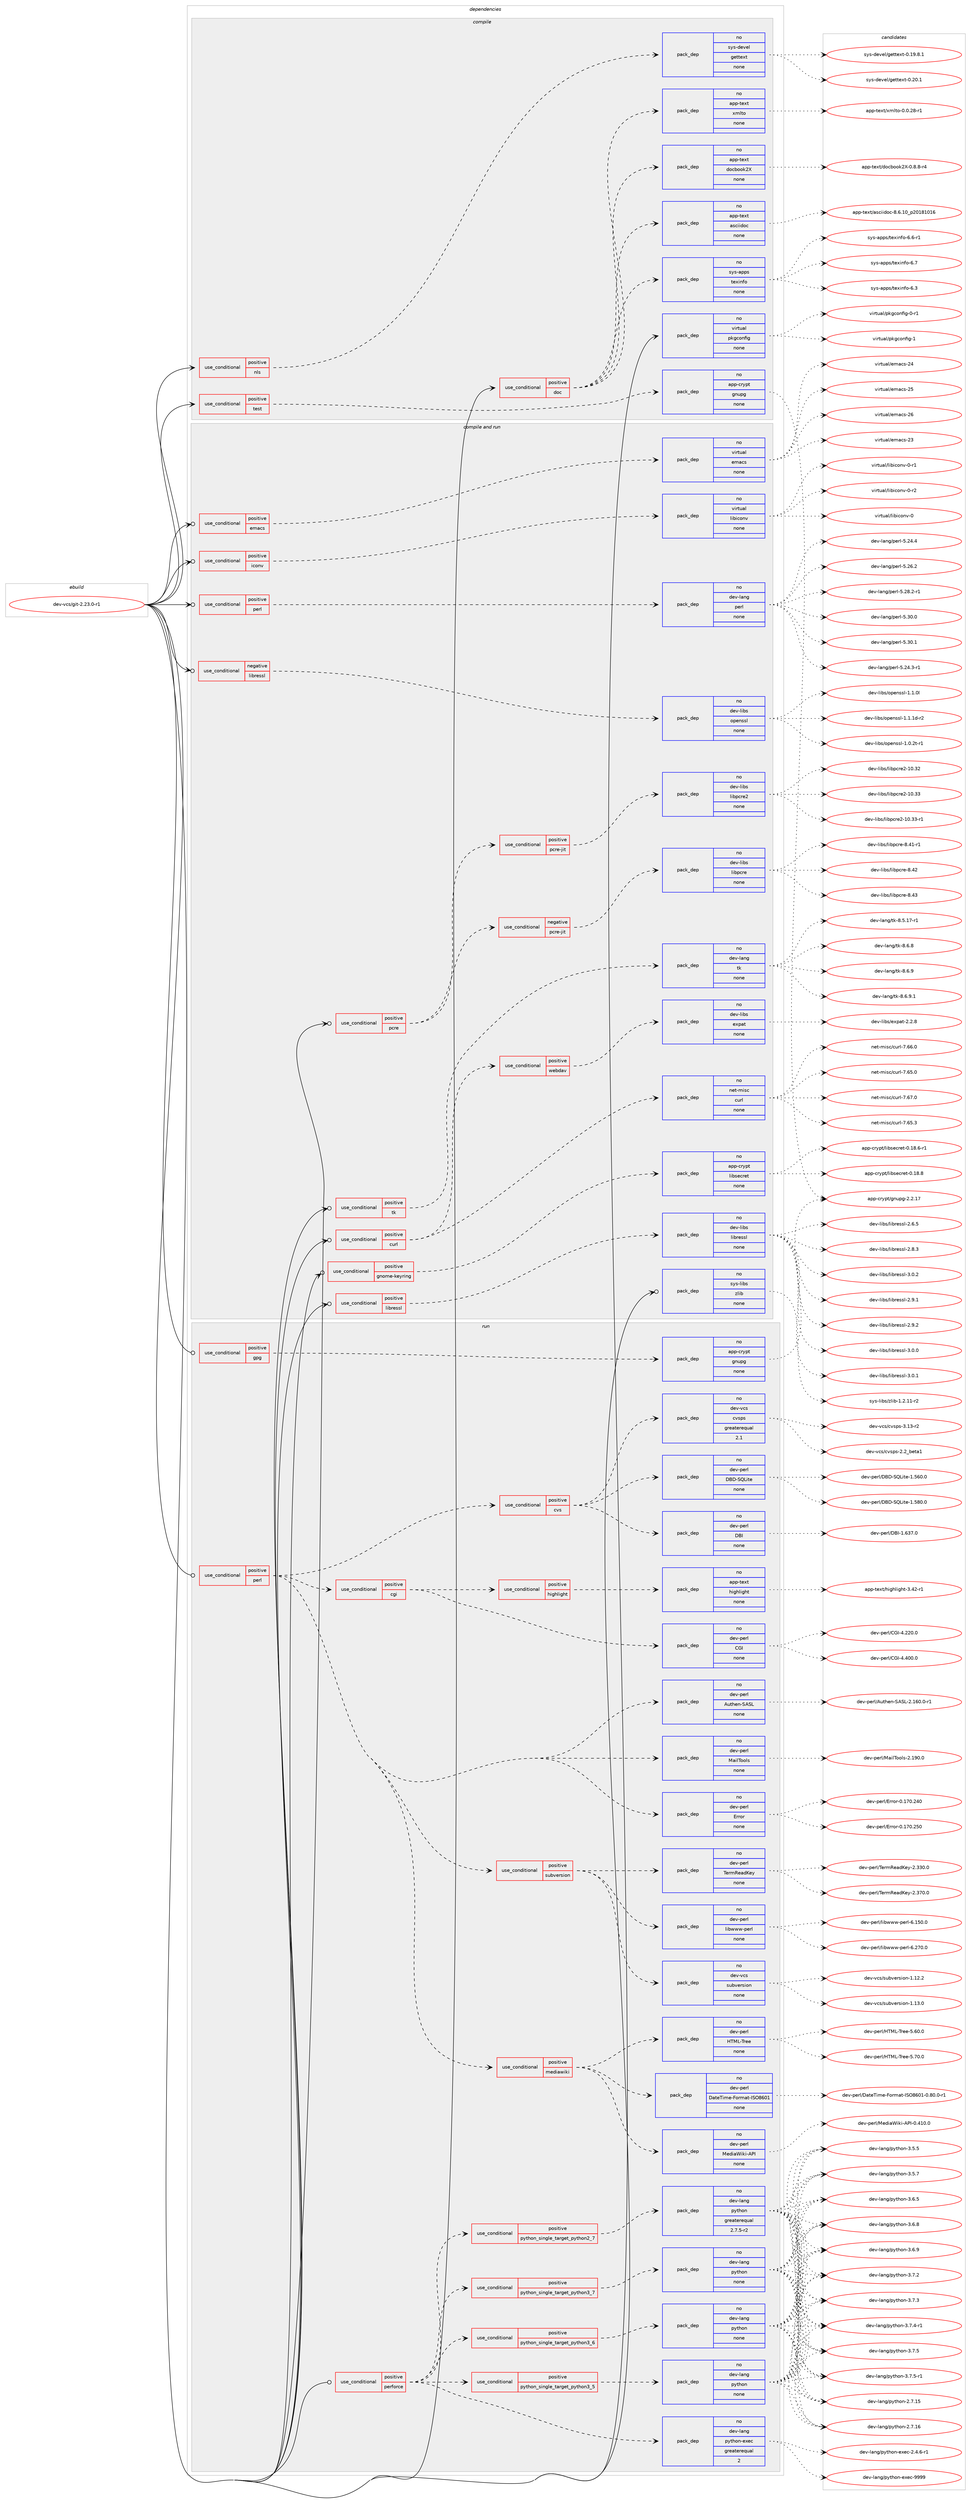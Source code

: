 digraph prolog {

# *************
# Graph options
# *************

newrank=true;
concentrate=true;
compound=true;
graph [rankdir=LR,fontname=Helvetica,fontsize=10,ranksep=1.5];#, ranksep=2.5, nodesep=0.2];
edge  [arrowhead=vee];
node  [fontname=Helvetica,fontsize=10];

# **********
# The ebuild
# **********

subgraph cluster_leftcol {
color=gray;
rank=same;
label=<<i>ebuild</i>>;
id [label="dev-vcs/git-2.23.0-r1", color=red, width=4, href="../dev-vcs/git-2.23.0-r1.svg"];
}

# ****************
# The dependencies
# ****************

subgraph cluster_midcol {
color=gray;
label=<<i>dependencies</i>>;
subgraph cluster_compile {
fillcolor="#eeeeee";
style=filled;
label=<<i>compile</i>>;
subgraph cond183601 {
dependency733706 [label=<<TABLE BORDER="0" CELLBORDER="1" CELLSPACING="0" CELLPADDING="4"><TR><TD ROWSPAN="3" CELLPADDING="10">use_conditional</TD></TR><TR><TD>positive</TD></TR><TR><TD>doc</TD></TR></TABLE>>, shape=none, color=red];
subgraph pack537877 {
dependency733707 [label=<<TABLE BORDER="0" CELLBORDER="1" CELLSPACING="0" CELLPADDING="4" WIDTH="220"><TR><TD ROWSPAN="6" CELLPADDING="30">pack_dep</TD></TR><TR><TD WIDTH="110">no</TD></TR><TR><TD>app-text</TD></TR><TR><TD>asciidoc</TD></TR><TR><TD>none</TD></TR><TR><TD></TD></TR></TABLE>>, shape=none, color=blue];
}
dependency733706:e -> dependency733707:w [weight=20,style="dashed",arrowhead="vee"];
subgraph pack537878 {
dependency733708 [label=<<TABLE BORDER="0" CELLBORDER="1" CELLSPACING="0" CELLPADDING="4" WIDTH="220"><TR><TD ROWSPAN="6" CELLPADDING="30">pack_dep</TD></TR><TR><TD WIDTH="110">no</TD></TR><TR><TD>app-text</TD></TR><TR><TD>docbook2X</TD></TR><TR><TD>none</TD></TR><TR><TD></TD></TR></TABLE>>, shape=none, color=blue];
}
dependency733706:e -> dependency733708:w [weight=20,style="dashed",arrowhead="vee"];
subgraph pack537879 {
dependency733709 [label=<<TABLE BORDER="0" CELLBORDER="1" CELLSPACING="0" CELLPADDING="4" WIDTH="220"><TR><TD ROWSPAN="6" CELLPADDING="30">pack_dep</TD></TR><TR><TD WIDTH="110">no</TD></TR><TR><TD>app-text</TD></TR><TR><TD>xmlto</TD></TR><TR><TD>none</TD></TR><TR><TD></TD></TR></TABLE>>, shape=none, color=blue];
}
dependency733706:e -> dependency733709:w [weight=20,style="dashed",arrowhead="vee"];
subgraph pack537880 {
dependency733710 [label=<<TABLE BORDER="0" CELLBORDER="1" CELLSPACING="0" CELLPADDING="4" WIDTH="220"><TR><TD ROWSPAN="6" CELLPADDING="30">pack_dep</TD></TR><TR><TD WIDTH="110">no</TD></TR><TR><TD>sys-apps</TD></TR><TR><TD>texinfo</TD></TR><TR><TD>none</TD></TR><TR><TD></TD></TR></TABLE>>, shape=none, color=blue];
}
dependency733706:e -> dependency733710:w [weight=20,style="dashed",arrowhead="vee"];
}
id:e -> dependency733706:w [weight=20,style="solid",arrowhead="vee"];
subgraph cond183602 {
dependency733711 [label=<<TABLE BORDER="0" CELLBORDER="1" CELLSPACING="0" CELLPADDING="4"><TR><TD ROWSPAN="3" CELLPADDING="10">use_conditional</TD></TR><TR><TD>positive</TD></TR><TR><TD>nls</TD></TR></TABLE>>, shape=none, color=red];
subgraph pack537881 {
dependency733712 [label=<<TABLE BORDER="0" CELLBORDER="1" CELLSPACING="0" CELLPADDING="4" WIDTH="220"><TR><TD ROWSPAN="6" CELLPADDING="30">pack_dep</TD></TR><TR><TD WIDTH="110">no</TD></TR><TR><TD>sys-devel</TD></TR><TR><TD>gettext</TD></TR><TR><TD>none</TD></TR><TR><TD></TD></TR></TABLE>>, shape=none, color=blue];
}
dependency733711:e -> dependency733712:w [weight=20,style="dashed",arrowhead="vee"];
}
id:e -> dependency733711:w [weight=20,style="solid",arrowhead="vee"];
subgraph cond183603 {
dependency733713 [label=<<TABLE BORDER="0" CELLBORDER="1" CELLSPACING="0" CELLPADDING="4"><TR><TD ROWSPAN="3" CELLPADDING="10">use_conditional</TD></TR><TR><TD>positive</TD></TR><TR><TD>test</TD></TR></TABLE>>, shape=none, color=red];
subgraph pack537882 {
dependency733714 [label=<<TABLE BORDER="0" CELLBORDER="1" CELLSPACING="0" CELLPADDING="4" WIDTH="220"><TR><TD ROWSPAN="6" CELLPADDING="30">pack_dep</TD></TR><TR><TD WIDTH="110">no</TD></TR><TR><TD>app-crypt</TD></TR><TR><TD>gnupg</TD></TR><TR><TD>none</TD></TR><TR><TD></TD></TR></TABLE>>, shape=none, color=blue];
}
dependency733713:e -> dependency733714:w [weight=20,style="dashed",arrowhead="vee"];
}
id:e -> dependency733713:w [weight=20,style="solid",arrowhead="vee"];
subgraph pack537883 {
dependency733715 [label=<<TABLE BORDER="0" CELLBORDER="1" CELLSPACING="0" CELLPADDING="4" WIDTH="220"><TR><TD ROWSPAN="6" CELLPADDING="30">pack_dep</TD></TR><TR><TD WIDTH="110">no</TD></TR><TR><TD>virtual</TD></TR><TR><TD>pkgconfig</TD></TR><TR><TD>none</TD></TR><TR><TD></TD></TR></TABLE>>, shape=none, color=blue];
}
id:e -> dependency733715:w [weight=20,style="solid",arrowhead="vee"];
}
subgraph cluster_compileandrun {
fillcolor="#eeeeee";
style=filled;
label=<<i>compile and run</i>>;
subgraph cond183604 {
dependency733716 [label=<<TABLE BORDER="0" CELLBORDER="1" CELLSPACING="0" CELLPADDING="4"><TR><TD ROWSPAN="3" CELLPADDING="10">use_conditional</TD></TR><TR><TD>negative</TD></TR><TR><TD>libressl</TD></TR></TABLE>>, shape=none, color=red];
subgraph pack537884 {
dependency733717 [label=<<TABLE BORDER="0" CELLBORDER="1" CELLSPACING="0" CELLPADDING="4" WIDTH="220"><TR><TD ROWSPAN="6" CELLPADDING="30">pack_dep</TD></TR><TR><TD WIDTH="110">no</TD></TR><TR><TD>dev-libs</TD></TR><TR><TD>openssl</TD></TR><TR><TD>none</TD></TR><TR><TD></TD></TR></TABLE>>, shape=none, color=blue];
}
dependency733716:e -> dependency733717:w [weight=20,style="dashed",arrowhead="vee"];
}
id:e -> dependency733716:w [weight=20,style="solid",arrowhead="odotvee"];
subgraph cond183605 {
dependency733718 [label=<<TABLE BORDER="0" CELLBORDER="1" CELLSPACING="0" CELLPADDING="4"><TR><TD ROWSPAN="3" CELLPADDING="10">use_conditional</TD></TR><TR><TD>positive</TD></TR><TR><TD>curl</TD></TR></TABLE>>, shape=none, color=red];
subgraph pack537885 {
dependency733719 [label=<<TABLE BORDER="0" CELLBORDER="1" CELLSPACING="0" CELLPADDING="4" WIDTH="220"><TR><TD ROWSPAN="6" CELLPADDING="30">pack_dep</TD></TR><TR><TD WIDTH="110">no</TD></TR><TR><TD>net-misc</TD></TR><TR><TD>curl</TD></TR><TR><TD>none</TD></TR><TR><TD></TD></TR></TABLE>>, shape=none, color=blue];
}
dependency733718:e -> dependency733719:w [weight=20,style="dashed",arrowhead="vee"];
subgraph cond183606 {
dependency733720 [label=<<TABLE BORDER="0" CELLBORDER="1" CELLSPACING="0" CELLPADDING="4"><TR><TD ROWSPAN="3" CELLPADDING="10">use_conditional</TD></TR><TR><TD>positive</TD></TR><TR><TD>webdav</TD></TR></TABLE>>, shape=none, color=red];
subgraph pack537886 {
dependency733721 [label=<<TABLE BORDER="0" CELLBORDER="1" CELLSPACING="0" CELLPADDING="4" WIDTH="220"><TR><TD ROWSPAN="6" CELLPADDING="30">pack_dep</TD></TR><TR><TD WIDTH="110">no</TD></TR><TR><TD>dev-libs</TD></TR><TR><TD>expat</TD></TR><TR><TD>none</TD></TR><TR><TD></TD></TR></TABLE>>, shape=none, color=blue];
}
dependency733720:e -> dependency733721:w [weight=20,style="dashed",arrowhead="vee"];
}
dependency733718:e -> dependency733720:w [weight=20,style="dashed",arrowhead="vee"];
}
id:e -> dependency733718:w [weight=20,style="solid",arrowhead="odotvee"];
subgraph cond183607 {
dependency733722 [label=<<TABLE BORDER="0" CELLBORDER="1" CELLSPACING="0" CELLPADDING="4"><TR><TD ROWSPAN="3" CELLPADDING="10">use_conditional</TD></TR><TR><TD>positive</TD></TR><TR><TD>emacs</TD></TR></TABLE>>, shape=none, color=red];
subgraph pack537887 {
dependency733723 [label=<<TABLE BORDER="0" CELLBORDER="1" CELLSPACING="0" CELLPADDING="4" WIDTH="220"><TR><TD ROWSPAN="6" CELLPADDING="30">pack_dep</TD></TR><TR><TD WIDTH="110">no</TD></TR><TR><TD>virtual</TD></TR><TR><TD>emacs</TD></TR><TR><TD>none</TD></TR><TR><TD></TD></TR></TABLE>>, shape=none, color=blue];
}
dependency733722:e -> dependency733723:w [weight=20,style="dashed",arrowhead="vee"];
}
id:e -> dependency733722:w [weight=20,style="solid",arrowhead="odotvee"];
subgraph cond183608 {
dependency733724 [label=<<TABLE BORDER="0" CELLBORDER="1" CELLSPACING="0" CELLPADDING="4"><TR><TD ROWSPAN="3" CELLPADDING="10">use_conditional</TD></TR><TR><TD>positive</TD></TR><TR><TD>gnome-keyring</TD></TR></TABLE>>, shape=none, color=red];
subgraph pack537888 {
dependency733725 [label=<<TABLE BORDER="0" CELLBORDER="1" CELLSPACING="0" CELLPADDING="4" WIDTH="220"><TR><TD ROWSPAN="6" CELLPADDING="30">pack_dep</TD></TR><TR><TD WIDTH="110">no</TD></TR><TR><TD>app-crypt</TD></TR><TR><TD>libsecret</TD></TR><TR><TD>none</TD></TR><TR><TD></TD></TR></TABLE>>, shape=none, color=blue];
}
dependency733724:e -> dependency733725:w [weight=20,style="dashed",arrowhead="vee"];
}
id:e -> dependency733724:w [weight=20,style="solid",arrowhead="odotvee"];
subgraph cond183609 {
dependency733726 [label=<<TABLE BORDER="0" CELLBORDER="1" CELLSPACING="0" CELLPADDING="4"><TR><TD ROWSPAN="3" CELLPADDING="10">use_conditional</TD></TR><TR><TD>positive</TD></TR><TR><TD>iconv</TD></TR></TABLE>>, shape=none, color=red];
subgraph pack537889 {
dependency733727 [label=<<TABLE BORDER="0" CELLBORDER="1" CELLSPACING="0" CELLPADDING="4" WIDTH="220"><TR><TD ROWSPAN="6" CELLPADDING="30">pack_dep</TD></TR><TR><TD WIDTH="110">no</TD></TR><TR><TD>virtual</TD></TR><TR><TD>libiconv</TD></TR><TR><TD>none</TD></TR><TR><TD></TD></TR></TABLE>>, shape=none, color=blue];
}
dependency733726:e -> dependency733727:w [weight=20,style="dashed",arrowhead="vee"];
}
id:e -> dependency733726:w [weight=20,style="solid",arrowhead="odotvee"];
subgraph cond183610 {
dependency733728 [label=<<TABLE BORDER="0" CELLBORDER="1" CELLSPACING="0" CELLPADDING="4"><TR><TD ROWSPAN="3" CELLPADDING="10">use_conditional</TD></TR><TR><TD>positive</TD></TR><TR><TD>libressl</TD></TR></TABLE>>, shape=none, color=red];
subgraph pack537890 {
dependency733729 [label=<<TABLE BORDER="0" CELLBORDER="1" CELLSPACING="0" CELLPADDING="4" WIDTH="220"><TR><TD ROWSPAN="6" CELLPADDING="30">pack_dep</TD></TR><TR><TD WIDTH="110">no</TD></TR><TR><TD>dev-libs</TD></TR><TR><TD>libressl</TD></TR><TR><TD>none</TD></TR><TR><TD></TD></TR></TABLE>>, shape=none, color=blue];
}
dependency733728:e -> dependency733729:w [weight=20,style="dashed",arrowhead="vee"];
}
id:e -> dependency733728:w [weight=20,style="solid",arrowhead="odotvee"];
subgraph cond183611 {
dependency733730 [label=<<TABLE BORDER="0" CELLBORDER="1" CELLSPACING="0" CELLPADDING="4"><TR><TD ROWSPAN="3" CELLPADDING="10">use_conditional</TD></TR><TR><TD>positive</TD></TR><TR><TD>pcre</TD></TR></TABLE>>, shape=none, color=red];
subgraph cond183612 {
dependency733731 [label=<<TABLE BORDER="0" CELLBORDER="1" CELLSPACING="0" CELLPADDING="4"><TR><TD ROWSPAN="3" CELLPADDING="10">use_conditional</TD></TR><TR><TD>positive</TD></TR><TR><TD>pcre-jit</TD></TR></TABLE>>, shape=none, color=red];
subgraph pack537891 {
dependency733732 [label=<<TABLE BORDER="0" CELLBORDER="1" CELLSPACING="0" CELLPADDING="4" WIDTH="220"><TR><TD ROWSPAN="6" CELLPADDING="30">pack_dep</TD></TR><TR><TD WIDTH="110">no</TD></TR><TR><TD>dev-libs</TD></TR><TR><TD>libpcre2</TD></TR><TR><TD>none</TD></TR><TR><TD></TD></TR></TABLE>>, shape=none, color=blue];
}
dependency733731:e -> dependency733732:w [weight=20,style="dashed",arrowhead="vee"];
}
dependency733730:e -> dependency733731:w [weight=20,style="dashed",arrowhead="vee"];
subgraph cond183613 {
dependency733733 [label=<<TABLE BORDER="0" CELLBORDER="1" CELLSPACING="0" CELLPADDING="4"><TR><TD ROWSPAN="3" CELLPADDING="10">use_conditional</TD></TR><TR><TD>negative</TD></TR><TR><TD>pcre-jit</TD></TR></TABLE>>, shape=none, color=red];
subgraph pack537892 {
dependency733734 [label=<<TABLE BORDER="0" CELLBORDER="1" CELLSPACING="0" CELLPADDING="4" WIDTH="220"><TR><TD ROWSPAN="6" CELLPADDING="30">pack_dep</TD></TR><TR><TD WIDTH="110">no</TD></TR><TR><TD>dev-libs</TD></TR><TR><TD>libpcre</TD></TR><TR><TD>none</TD></TR><TR><TD></TD></TR></TABLE>>, shape=none, color=blue];
}
dependency733733:e -> dependency733734:w [weight=20,style="dashed",arrowhead="vee"];
}
dependency733730:e -> dependency733733:w [weight=20,style="dashed",arrowhead="vee"];
}
id:e -> dependency733730:w [weight=20,style="solid",arrowhead="odotvee"];
subgraph cond183614 {
dependency733735 [label=<<TABLE BORDER="0" CELLBORDER="1" CELLSPACING="0" CELLPADDING="4"><TR><TD ROWSPAN="3" CELLPADDING="10">use_conditional</TD></TR><TR><TD>positive</TD></TR><TR><TD>perl</TD></TR></TABLE>>, shape=none, color=red];
subgraph pack537893 {
dependency733736 [label=<<TABLE BORDER="0" CELLBORDER="1" CELLSPACING="0" CELLPADDING="4" WIDTH="220"><TR><TD ROWSPAN="6" CELLPADDING="30">pack_dep</TD></TR><TR><TD WIDTH="110">no</TD></TR><TR><TD>dev-lang</TD></TR><TR><TD>perl</TD></TR><TR><TD>none</TD></TR><TR><TD></TD></TR></TABLE>>, shape=none, color=blue];
}
dependency733735:e -> dependency733736:w [weight=20,style="dashed",arrowhead="vee"];
}
id:e -> dependency733735:w [weight=20,style="solid",arrowhead="odotvee"];
subgraph cond183615 {
dependency733737 [label=<<TABLE BORDER="0" CELLBORDER="1" CELLSPACING="0" CELLPADDING="4"><TR><TD ROWSPAN="3" CELLPADDING="10">use_conditional</TD></TR><TR><TD>positive</TD></TR><TR><TD>tk</TD></TR></TABLE>>, shape=none, color=red];
subgraph pack537894 {
dependency733738 [label=<<TABLE BORDER="0" CELLBORDER="1" CELLSPACING="0" CELLPADDING="4" WIDTH="220"><TR><TD ROWSPAN="6" CELLPADDING="30">pack_dep</TD></TR><TR><TD WIDTH="110">no</TD></TR><TR><TD>dev-lang</TD></TR><TR><TD>tk</TD></TR><TR><TD>none</TD></TR><TR><TD></TD></TR></TABLE>>, shape=none, color=blue];
}
dependency733737:e -> dependency733738:w [weight=20,style="dashed",arrowhead="vee"];
}
id:e -> dependency733737:w [weight=20,style="solid",arrowhead="odotvee"];
subgraph pack537895 {
dependency733739 [label=<<TABLE BORDER="0" CELLBORDER="1" CELLSPACING="0" CELLPADDING="4" WIDTH="220"><TR><TD ROWSPAN="6" CELLPADDING="30">pack_dep</TD></TR><TR><TD WIDTH="110">no</TD></TR><TR><TD>sys-libs</TD></TR><TR><TD>zlib</TD></TR><TR><TD>none</TD></TR><TR><TD></TD></TR></TABLE>>, shape=none, color=blue];
}
id:e -> dependency733739:w [weight=20,style="solid",arrowhead="odotvee"];
}
subgraph cluster_run {
fillcolor="#eeeeee";
style=filled;
label=<<i>run</i>>;
subgraph cond183616 {
dependency733740 [label=<<TABLE BORDER="0" CELLBORDER="1" CELLSPACING="0" CELLPADDING="4"><TR><TD ROWSPAN="3" CELLPADDING="10">use_conditional</TD></TR><TR><TD>positive</TD></TR><TR><TD>gpg</TD></TR></TABLE>>, shape=none, color=red];
subgraph pack537896 {
dependency733741 [label=<<TABLE BORDER="0" CELLBORDER="1" CELLSPACING="0" CELLPADDING="4" WIDTH="220"><TR><TD ROWSPAN="6" CELLPADDING="30">pack_dep</TD></TR><TR><TD WIDTH="110">no</TD></TR><TR><TD>app-crypt</TD></TR><TR><TD>gnupg</TD></TR><TR><TD>none</TD></TR><TR><TD></TD></TR></TABLE>>, shape=none, color=blue];
}
dependency733740:e -> dependency733741:w [weight=20,style="dashed",arrowhead="vee"];
}
id:e -> dependency733740:w [weight=20,style="solid",arrowhead="odot"];
subgraph cond183617 {
dependency733742 [label=<<TABLE BORDER="0" CELLBORDER="1" CELLSPACING="0" CELLPADDING="4"><TR><TD ROWSPAN="3" CELLPADDING="10">use_conditional</TD></TR><TR><TD>positive</TD></TR><TR><TD>perforce</TD></TR></TABLE>>, shape=none, color=red];
subgraph cond183618 {
dependency733743 [label=<<TABLE BORDER="0" CELLBORDER="1" CELLSPACING="0" CELLPADDING="4"><TR><TD ROWSPAN="3" CELLPADDING="10">use_conditional</TD></TR><TR><TD>positive</TD></TR><TR><TD>python_single_target_python2_7</TD></TR></TABLE>>, shape=none, color=red];
subgraph pack537897 {
dependency733744 [label=<<TABLE BORDER="0" CELLBORDER="1" CELLSPACING="0" CELLPADDING="4" WIDTH="220"><TR><TD ROWSPAN="6" CELLPADDING="30">pack_dep</TD></TR><TR><TD WIDTH="110">no</TD></TR><TR><TD>dev-lang</TD></TR><TR><TD>python</TD></TR><TR><TD>greaterequal</TD></TR><TR><TD>2.7.5-r2</TD></TR></TABLE>>, shape=none, color=blue];
}
dependency733743:e -> dependency733744:w [weight=20,style="dashed",arrowhead="vee"];
}
dependency733742:e -> dependency733743:w [weight=20,style="dashed",arrowhead="vee"];
subgraph cond183619 {
dependency733745 [label=<<TABLE BORDER="0" CELLBORDER="1" CELLSPACING="0" CELLPADDING="4"><TR><TD ROWSPAN="3" CELLPADDING="10">use_conditional</TD></TR><TR><TD>positive</TD></TR><TR><TD>python_single_target_python3_5</TD></TR></TABLE>>, shape=none, color=red];
subgraph pack537898 {
dependency733746 [label=<<TABLE BORDER="0" CELLBORDER="1" CELLSPACING="0" CELLPADDING="4" WIDTH="220"><TR><TD ROWSPAN="6" CELLPADDING="30">pack_dep</TD></TR><TR><TD WIDTH="110">no</TD></TR><TR><TD>dev-lang</TD></TR><TR><TD>python</TD></TR><TR><TD>none</TD></TR><TR><TD></TD></TR></TABLE>>, shape=none, color=blue];
}
dependency733745:e -> dependency733746:w [weight=20,style="dashed",arrowhead="vee"];
}
dependency733742:e -> dependency733745:w [weight=20,style="dashed",arrowhead="vee"];
subgraph cond183620 {
dependency733747 [label=<<TABLE BORDER="0" CELLBORDER="1" CELLSPACING="0" CELLPADDING="4"><TR><TD ROWSPAN="3" CELLPADDING="10">use_conditional</TD></TR><TR><TD>positive</TD></TR><TR><TD>python_single_target_python3_6</TD></TR></TABLE>>, shape=none, color=red];
subgraph pack537899 {
dependency733748 [label=<<TABLE BORDER="0" CELLBORDER="1" CELLSPACING="0" CELLPADDING="4" WIDTH="220"><TR><TD ROWSPAN="6" CELLPADDING="30">pack_dep</TD></TR><TR><TD WIDTH="110">no</TD></TR><TR><TD>dev-lang</TD></TR><TR><TD>python</TD></TR><TR><TD>none</TD></TR><TR><TD></TD></TR></TABLE>>, shape=none, color=blue];
}
dependency733747:e -> dependency733748:w [weight=20,style="dashed",arrowhead="vee"];
}
dependency733742:e -> dependency733747:w [weight=20,style="dashed",arrowhead="vee"];
subgraph cond183621 {
dependency733749 [label=<<TABLE BORDER="0" CELLBORDER="1" CELLSPACING="0" CELLPADDING="4"><TR><TD ROWSPAN="3" CELLPADDING="10">use_conditional</TD></TR><TR><TD>positive</TD></TR><TR><TD>python_single_target_python3_7</TD></TR></TABLE>>, shape=none, color=red];
subgraph pack537900 {
dependency733750 [label=<<TABLE BORDER="0" CELLBORDER="1" CELLSPACING="0" CELLPADDING="4" WIDTH="220"><TR><TD ROWSPAN="6" CELLPADDING="30">pack_dep</TD></TR><TR><TD WIDTH="110">no</TD></TR><TR><TD>dev-lang</TD></TR><TR><TD>python</TD></TR><TR><TD>none</TD></TR><TR><TD></TD></TR></TABLE>>, shape=none, color=blue];
}
dependency733749:e -> dependency733750:w [weight=20,style="dashed",arrowhead="vee"];
}
dependency733742:e -> dependency733749:w [weight=20,style="dashed",arrowhead="vee"];
subgraph pack537901 {
dependency733751 [label=<<TABLE BORDER="0" CELLBORDER="1" CELLSPACING="0" CELLPADDING="4" WIDTH="220"><TR><TD ROWSPAN="6" CELLPADDING="30">pack_dep</TD></TR><TR><TD WIDTH="110">no</TD></TR><TR><TD>dev-lang</TD></TR><TR><TD>python-exec</TD></TR><TR><TD>greaterequal</TD></TR><TR><TD>2</TD></TR></TABLE>>, shape=none, color=blue];
}
dependency733742:e -> dependency733751:w [weight=20,style="dashed",arrowhead="vee"];
}
id:e -> dependency733742:w [weight=20,style="solid",arrowhead="odot"];
subgraph cond183622 {
dependency733752 [label=<<TABLE BORDER="0" CELLBORDER="1" CELLSPACING="0" CELLPADDING="4"><TR><TD ROWSPAN="3" CELLPADDING="10">use_conditional</TD></TR><TR><TD>positive</TD></TR><TR><TD>perl</TD></TR></TABLE>>, shape=none, color=red];
subgraph pack537902 {
dependency733753 [label=<<TABLE BORDER="0" CELLBORDER="1" CELLSPACING="0" CELLPADDING="4" WIDTH="220"><TR><TD ROWSPAN="6" CELLPADDING="30">pack_dep</TD></TR><TR><TD WIDTH="110">no</TD></TR><TR><TD>dev-perl</TD></TR><TR><TD>Error</TD></TR><TR><TD>none</TD></TR><TR><TD></TD></TR></TABLE>>, shape=none, color=blue];
}
dependency733752:e -> dependency733753:w [weight=20,style="dashed",arrowhead="vee"];
subgraph pack537903 {
dependency733754 [label=<<TABLE BORDER="0" CELLBORDER="1" CELLSPACING="0" CELLPADDING="4" WIDTH="220"><TR><TD ROWSPAN="6" CELLPADDING="30">pack_dep</TD></TR><TR><TD WIDTH="110">no</TD></TR><TR><TD>dev-perl</TD></TR><TR><TD>MailTools</TD></TR><TR><TD>none</TD></TR><TR><TD></TD></TR></TABLE>>, shape=none, color=blue];
}
dependency733752:e -> dependency733754:w [weight=20,style="dashed",arrowhead="vee"];
subgraph pack537904 {
dependency733755 [label=<<TABLE BORDER="0" CELLBORDER="1" CELLSPACING="0" CELLPADDING="4" WIDTH="220"><TR><TD ROWSPAN="6" CELLPADDING="30">pack_dep</TD></TR><TR><TD WIDTH="110">no</TD></TR><TR><TD>dev-perl</TD></TR><TR><TD>Authen-SASL</TD></TR><TR><TD>none</TD></TR><TR><TD></TD></TR></TABLE>>, shape=none, color=blue];
}
dependency733752:e -> dependency733755:w [weight=20,style="dashed",arrowhead="vee"];
subgraph cond183623 {
dependency733756 [label=<<TABLE BORDER="0" CELLBORDER="1" CELLSPACING="0" CELLPADDING="4"><TR><TD ROWSPAN="3" CELLPADDING="10">use_conditional</TD></TR><TR><TD>positive</TD></TR><TR><TD>cgi</TD></TR></TABLE>>, shape=none, color=red];
subgraph pack537905 {
dependency733757 [label=<<TABLE BORDER="0" CELLBORDER="1" CELLSPACING="0" CELLPADDING="4" WIDTH="220"><TR><TD ROWSPAN="6" CELLPADDING="30">pack_dep</TD></TR><TR><TD WIDTH="110">no</TD></TR><TR><TD>dev-perl</TD></TR><TR><TD>CGI</TD></TR><TR><TD>none</TD></TR><TR><TD></TD></TR></TABLE>>, shape=none, color=blue];
}
dependency733756:e -> dependency733757:w [weight=20,style="dashed",arrowhead="vee"];
subgraph cond183624 {
dependency733758 [label=<<TABLE BORDER="0" CELLBORDER="1" CELLSPACING="0" CELLPADDING="4"><TR><TD ROWSPAN="3" CELLPADDING="10">use_conditional</TD></TR><TR><TD>positive</TD></TR><TR><TD>highlight</TD></TR></TABLE>>, shape=none, color=red];
subgraph pack537906 {
dependency733759 [label=<<TABLE BORDER="0" CELLBORDER="1" CELLSPACING="0" CELLPADDING="4" WIDTH="220"><TR><TD ROWSPAN="6" CELLPADDING="30">pack_dep</TD></TR><TR><TD WIDTH="110">no</TD></TR><TR><TD>app-text</TD></TR><TR><TD>highlight</TD></TR><TR><TD>none</TD></TR><TR><TD></TD></TR></TABLE>>, shape=none, color=blue];
}
dependency733758:e -> dependency733759:w [weight=20,style="dashed",arrowhead="vee"];
}
dependency733756:e -> dependency733758:w [weight=20,style="dashed",arrowhead="vee"];
}
dependency733752:e -> dependency733756:w [weight=20,style="dashed",arrowhead="vee"];
subgraph cond183625 {
dependency733760 [label=<<TABLE BORDER="0" CELLBORDER="1" CELLSPACING="0" CELLPADDING="4"><TR><TD ROWSPAN="3" CELLPADDING="10">use_conditional</TD></TR><TR><TD>positive</TD></TR><TR><TD>cvs</TD></TR></TABLE>>, shape=none, color=red];
subgraph pack537907 {
dependency733761 [label=<<TABLE BORDER="0" CELLBORDER="1" CELLSPACING="0" CELLPADDING="4" WIDTH="220"><TR><TD ROWSPAN="6" CELLPADDING="30">pack_dep</TD></TR><TR><TD WIDTH="110">no</TD></TR><TR><TD>dev-vcs</TD></TR><TR><TD>cvsps</TD></TR><TR><TD>greaterequal</TD></TR><TR><TD>2.1</TD></TR></TABLE>>, shape=none, color=blue];
}
dependency733760:e -> dependency733761:w [weight=20,style="dashed",arrowhead="vee"];
subgraph pack537908 {
dependency733762 [label=<<TABLE BORDER="0" CELLBORDER="1" CELLSPACING="0" CELLPADDING="4" WIDTH="220"><TR><TD ROWSPAN="6" CELLPADDING="30">pack_dep</TD></TR><TR><TD WIDTH="110">no</TD></TR><TR><TD>dev-perl</TD></TR><TR><TD>DBI</TD></TR><TR><TD>none</TD></TR><TR><TD></TD></TR></TABLE>>, shape=none, color=blue];
}
dependency733760:e -> dependency733762:w [weight=20,style="dashed",arrowhead="vee"];
subgraph pack537909 {
dependency733763 [label=<<TABLE BORDER="0" CELLBORDER="1" CELLSPACING="0" CELLPADDING="4" WIDTH="220"><TR><TD ROWSPAN="6" CELLPADDING="30">pack_dep</TD></TR><TR><TD WIDTH="110">no</TD></TR><TR><TD>dev-perl</TD></TR><TR><TD>DBD-SQLite</TD></TR><TR><TD>none</TD></TR><TR><TD></TD></TR></TABLE>>, shape=none, color=blue];
}
dependency733760:e -> dependency733763:w [weight=20,style="dashed",arrowhead="vee"];
}
dependency733752:e -> dependency733760:w [weight=20,style="dashed",arrowhead="vee"];
subgraph cond183626 {
dependency733764 [label=<<TABLE BORDER="0" CELLBORDER="1" CELLSPACING="0" CELLPADDING="4"><TR><TD ROWSPAN="3" CELLPADDING="10">use_conditional</TD></TR><TR><TD>positive</TD></TR><TR><TD>mediawiki</TD></TR></TABLE>>, shape=none, color=red];
subgraph pack537910 {
dependency733765 [label=<<TABLE BORDER="0" CELLBORDER="1" CELLSPACING="0" CELLPADDING="4" WIDTH="220"><TR><TD ROWSPAN="6" CELLPADDING="30">pack_dep</TD></TR><TR><TD WIDTH="110">no</TD></TR><TR><TD>dev-perl</TD></TR><TR><TD>DateTime-Format-ISO8601</TD></TR><TR><TD>none</TD></TR><TR><TD></TD></TR></TABLE>>, shape=none, color=blue];
}
dependency733764:e -> dependency733765:w [weight=20,style="dashed",arrowhead="vee"];
subgraph pack537911 {
dependency733766 [label=<<TABLE BORDER="0" CELLBORDER="1" CELLSPACING="0" CELLPADDING="4" WIDTH="220"><TR><TD ROWSPAN="6" CELLPADDING="30">pack_dep</TD></TR><TR><TD WIDTH="110">no</TD></TR><TR><TD>dev-perl</TD></TR><TR><TD>HTML-Tree</TD></TR><TR><TD>none</TD></TR><TR><TD></TD></TR></TABLE>>, shape=none, color=blue];
}
dependency733764:e -> dependency733766:w [weight=20,style="dashed",arrowhead="vee"];
subgraph pack537912 {
dependency733767 [label=<<TABLE BORDER="0" CELLBORDER="1" CELLSPACING="0" CELLPADDING="4" WIDTH="220"><TR><TD ROWSPAN="6" CELLPADDING="30">pack_dep</TD></TR><TR><TD WIDTH="110">no</TD></TR><TR><TD>dev-perl</TD></TR><TR><TD>MediaWiki-API</TD></TR><TR><TD>none</TD></TR><TR><TD></TD></TR></TABLE>>, shape=none, color=blue];
}
dependency733764:e -> dependency733767:w [weight=20,style="dashed",arrowhead="vee"];
}
dependency733752:e -> dependency733764:w [weight=20,style="dashed",arrowhead="vee"];
subgraph cond183627 {
dependency733768 [label=<<TABLE BORDER="0" CELLBORDER="1" CELLSPACING="0" CELLPADDING="4"><TR><TD ROWSPAN="3" CELLPADDING="10">use_conditional</TD></TR><TR><TD>positive</TD></TR><TR><TD>subversion</TD></TR></TABLE>>, shape=none, color=red];
subgraph pack537913 {
dependency733769 [label=<<TABLE BORDER="0" CELLBORDER="1" CELLSPACING="0" CELLPADDING="4" WIDTH="220"><TR><TD ROWSPAN="6" CELLPADDING="30">pack_dep</TD></TR><TR><TD WIDTH="110">no</TD></TR><TR><TD>dev-vcs</TD></TR><TR><TD>subversion</TD></TR><TR><TD>none</TD></TR><TR><TD></TD></TR></TABLE>>, shape=none, color=blue];
}
dependency733768:e -> dependency733769:w [weight=20,style="dashed",arrowhead="vee"];
subgraph pack537914 {
dependency733770 [label=<<TABLE BORDER="0" CELLBORDER="1" CELLSPACING="0" CELLPADDING="4" WIDTH="220"><TR><TD ROWSPAN="6" CELLPADDING="30">pack_dep</TD></TR><TR><TD WIDTH="110">no</TD></TR><TR><TD>dev-perl</TD></TR><TR><TD>libwww-perl</TD></TR><TR><TD>none</TD></TR><TR><TD></TD></TR></TABLE>>, shape=none, color=blue];
}
dependency733768:e -> dependency733770:w [weight=20,style="dashed",arrowhead="vee"];
subgraph pack537915 {
dependency733771 [label=<<TABLE BORDER="0" CELLBORDER="1" CELLSPACING="0" CELLPADDING="4" WIDTH="220"><TR><TD ROWSPAN="6" CELLPADDING="30">pack_dep</TD></TR><TR><TD WIDTH="110">no</TD></TR><TR><TD>dev-perl</TD></TR><TR><TD>TermReadKey</TD></TR><TR><TD>none</TD></TR><TR><TD></TD></TR></TABLE>>, shape=none, color=blue];
}
dependency733768:e -> dependency733771:w [weight=20,style="dashed",arrowhead="vee"];
}
dependency733752:e -> dependency733768:w [weight=20,style="dashed",arrowhead="vee"];
}
id:e -> dependency733752:w [weight=20,style="solid",arrowhead="odot"];
}
}

# **************
# The candidates
# **************

subgraph cluster_choices {
rank=same;
color=gray;
label=<<i>candidates</i>>;

subgraph choice537877 {
color=black;
nodesep=1;
choice97112112451161011201164797115991051051001119945564654464948951125048495649484954 [label="app-text/asciidoc-8.6.10_p20181016", color=red, width=4,href="../app-text/asciidoc-8.6.10_p20181016.svg"];
dependency733707:e -> choice97112112451161011201164797115991051051001119945564654464948951125048495649484954:w [style=dotted,weight="100"];
}
subgraph choice537878 {
color=black;
nodesep=1;
choice971121124511610112011647100111999811111110750884548465646564511452 [label="app-text/docbook2X-0.8.8-r4", color=red, width=4,href="../app-text/docbook2X-0.8.8-r4.svg"];
dependency733708:e -> choice971121124511610112011647100111999811111110750884548465646564511452:w [style=dotted,weight="100"];
}
subgraph choice537879 {
color=black;
nodesep=1;
choice971121124511610112011647120109108116111454846484650564511449 [label="app-text/xmlto-0.0.28-r1", color=red, width=4,href="../app-text/xmlto-0.0.28-r1.svg"];
dependency733709:e -> choice971121124511610112011647120109108116111454846484650564511449:w [style=dotted,weight="100"];
}
subgraph choice537880 {
color=black;
nodesep=1;
choice11512111545971121121154711610112010511010211145544651 [label="sys-apps/texinfo-6.3", color=red, width=4,href="../sys-apps/texinfo-6.3.svg"];
choice115121115459711211211547116101120105110102111455446544511449 [label="sys-apps/texinfo-6.6-r1", color=red, width=4,href="../sys-apps/texinfo-6.6-r1.svg"];
choice11512111545971121121154711610112010511010211145544655 [label="sys-apps/texinfo-6.7", color=red, width=4,href="../sys-apps/texinfo-6.7.svg"];
dependency733710:e -> choice11512111545971121121154711610112010511010211145544651:w [style=dotted,weight="100"];
dependency733710:e -> choice115121115459711211211547116101120105110102111455446544511449:w [style=dotted,weight="100"];
dependency733710:e -> choice11512111545971121121154711610112010511010211145544655:w [style=dotted,weight="100"];
}
subgraph choice537881 {
color=black;
nodesep=1;
choice1151211154510010111810110847103101116116101120116454846495746564649 [label="sys-devel/gettext-0.19.8.1", color=red, width=4,href="../sys-devel/gettext-0.19.8.1.svg"];
choice115121115451001011181011084710310111611610112011645484650484649 [label="sys-devel/gettext-0.20.1", color=red, width=4,href="../sys-devel/gettext-0.20.1.svg"];
dependency733712:e -> choice1151211154510010111810110847103101116116101120116454846495746564649:w [style=dotted,weight="100"];
dependency733712:e -> choice115121115451001011181011084710310111611610112011645484650484649:w [style=dotted,weight="100"];
}
subgraph choice537882 {
color=black;
nodesep=1;
choice9711211245991141211121164710311011711210345504650464955 [label="app-crypt/gnupg-2.2.17", color=red, width=4,href="../app-crypt/gnupg-2.2.17.svg"];
dependency733714:e -> choice9711211245991141211121164710311011711210345504650464955:w [style=dotted,weight="100"];
}
subgraph choice537883 {
color=black;
nodesep=1;
choice11810511411611797108471121071039911111010210510345484511449 [label="virtual/pkgconfig-0-r1", color=red, width=4,href="../virtual/pkgconfig-0-r1.svg"];
choice1181051141161179710847112107103991111101021051034549 [label="virtual/pkgconfig-1", color=red, width=4,href="../virtual/pkgconfig-1.svg"];
dependency733715:e -> choice11810511411611797108471121071039911111010210510345484511449:w [style=dotted,weight="100"];
dependency733715:e -> choice1181051141161179710847112107103991111101021051034549:w [style=dotted,weight="100"];
}
subgraph choice537884 {
color=black;
nodesep=1;
choice1001011184510810598115471111121011101151151084549464846501164511449 [label="dev-libs/openssl-1.0.2t-r1", color=red, width=4,href="../dev-libs/openssl-1.0.2t-r1.svg"];
choice100101118451081059811547111112101110115115108454946494648108 [label="dev-libs/openssl-1.1.0l", color=red, width=4,href="../dev-libs/openssl-1.1.0l.svg"];
choice1001011184510810598115471111121011101151151084549464946491004511450 [label="dev-libs/openssl-1.1.1d-r2", color=red, width=4,href="../dev-libs/openssl-1.1.1d-r2.svg"];
dependency733717:e -> choice1001011184510810598115471111121011101151151084549464846501164511449:w [style=dotted,weight="100"];
dependency733717:e -> choice100101118451081059811547111112101110115115108454946494648108:w [style=dotted,weight="100"];
dependency733717:e -> choice1001011184510810598115471111121011101151151084549464946491004511450:w [style=dotted,weight="100"];
}
subgraph choice537885 {
color=black;
nodesep=1;
choice1101011164510910511599479911711410845554654534648 [label="net-misc/curl-7.65.0", color=red, width=4,href="../net-misc/curl-7.65.0.svg"];
choice1101011164510910511599479911711410845554654534651 [label="net-misc/curl-7.65.3", color=red, width=4,href="../net-misc/curl-7.65.3.svg"];
choice1101011164510910511599479911711410845554654544648 [label="net-misc/curl-7.66.0", color=red, width=4,href="../net-misc/curl-7.66.0.svg"];
choice1101011164510910511599479911711410845554654554648 [label="net-misc/curl-7.67.0", color=red, width=4,href="../net-misc/curl-7.67.0.svg"];
dependency733719:e -> choice1101011164510910511599479911711410845554654534648:w [style=dotted,weight="100"];
dependency733719:e -> choice1101011164510910511599479911711410845554654534651:w [style=dotted,weight="100"];
dependency733719:e -> choice1101011164510910511599479911711410845554654544648:w [style=dotted,weight="100"];
dependency733719:e -> choice1101011164510910511599479911711410845554654554648:w [style=dotted,weight="100"];
}
subgraph choice537886 {
color=black;
nodesep=1;
choice10010111845108105981154710112011297116455046504656 [label="dev-libs/expat-2.2.8", color=red, width=4,href="../dev-libs/expat-2.2.8.svg"];
dependency733721:e -> choice10010111845108105981154710112011297116455046504656:w [style=dotted,weight="100"];
}
subgraph choice537887 {
color=black;
nodesep=1;
choice11810511411611797108471011099799115455051 [label="virtual/emacs-23", color=red, width=4,href="../virtual/emacs-23.svg"];
choice11810511411611797108471011099799115455052 [label="virtual/emacs-24", color=red, width=4,href="../virtual/emacs-24.svg"];
choice11810511411611797108471011099799115455053 [label="virtual/emacs-25", color=red, width=4,href="../virtual/emacs-25.svg"];
choice11810511411611797108471011099799115455054 [label="virtual/emacs-26", color=red, width=4,href="../virtual/emacs-26.svg"];
dependency733723:e -> choice11810511411611797108471011099799115455051:w [style=dotted,weight="100"];
dependency733723:e -> choice11810511411611797108471011099799115455052:w [style=dotted,weight="100"];
dependency733723:e -> choice11810511411611797108471011099799115455053:w [style=dotted,weight="100"];
dependency733723:e -> choice11810511411611797108471011099799115455054:w [style=dotted,weight="100"];
}
subgraph choice537888 {
color=black;
nodesep=1;
choice971121124599114121112116471081059811510199114101116454846495646544511449 [label="app-crypt/libsecret-0.18.6-r1", color=red, width=4,href="../app-crypt/libsecret-0.18.6-r1.svg"];
choice97112112459911412111211647108105981151019911410111645484649564656 [label="app-crypt/libsecret-0.18.8", color=red, width=4,href="../app-crypt/libsecret-0.18.8.svg"];
dependency733725:e -> choice971121124599114121112116471081059811510199114101116454846495646544511449:w [style=dotted,weight="100"];
dependency733725:e -> choice97112112459911412111211647108105981151019911410111645484649564656:w [style=dotted,weight="100"];
}
subgraph choice537889 {
color=black;
nodesep=1;
choice118105114116117971084710810598105991111101184548 [label="virtual/libiconv-0", color=red, width=4,href="../virtual/libiconv-0.svg"];
choice1181051141161179710847108105981059911111011845484511449 [label="virtual/libiconv-0-r1", color=red, width=4,href="../virtual/libiconv-0-r1.svg"];
choice1181051141161179710847108105981059911111011845484511450 [label="virtual/libiconv-0-r2", color=red, width=4,href="../virtual/libiconv-0-r2.svg"];
dependency733727:e -> choice118105114116117971084710810598105991111101184548:w [style=dotted,weight="100"];
dependency733727:e -> choice1181051141161179710847108105981059911111011845484511449:w [style=dotted,weight="100"];
dependency733727:e -> choice1181051141161179710847108105981059911111011845484511450:w [style=dotted,weight="100"];
}
subgraph choice537890 {
color=black;
nodesep=1;
choice10010111845108105981154710810598114101115115108455046544653 [label="dev-libs/libressl-2.6.5", color=red, width=4,href="../dev-libs/libressl-2.6.5.svg"];
choice10010111845108105981154710810598114101115115108455046564651 [label="dev-libs/libressl-2.8.3", color=red, width=4,href="../dev-libs/libressl-2.8.3.svg"];
choice10010111845108105981154710810598114101115115108455046574649 [label="dev-libs/libressl-2.9.1", color=red, width=4,href="../dev-libs/libressl-2.9.1.svg"];
choice10010111845108105981154710810598114101115115108455046574650 [label="dev-libs/libressl-2.9.2", color=red, width=4,href="../dev-libs/libressl-2.9.2.svg"];
choice10010111845108105981154710810598114101115115108455146484648 [label="dev-libs/libressl-3.0.0", color=red, width=4,href="../dev-libs/libressl-3.0.0.svg"];
choice10010111845108105981154710810598114101115115108455146484649 [label="dev-libs/libressl-3.0.1", color=red, width=4,href="../dev-libs/libressl-3.0.1.svg"];
choice10010111845108105981154710810598114101115115108455146484650 [label="dev-libs/libressl-3.0.2", color=red, width=4,href="../dev-libs/libressl-3.0.2.svg"];
dependency733729:e -> choice10010111845108105981154710810598114101115115108455046544653:w [style=dotted,weight="100"];
dependency733729:e -> choice10010111845108105981154710810598114101115115108455046564651:w [style=dotted,weight="100"];
dependency733729:e -> choice10010111845108105981154710810598114101115115108455046574649:w [style=dotted,weight="100"];
dependency733729:e -> choice10010111845108105981154710810598114101115115108455046574650:w [style=dotted,weight="100"];
dependency733729:e -> choice10010111845108105981154710810598114101115115108455146484648:w [style=dotted,weight="100"];
dependency733729:e -> choice10010111845108105981154710810598114101115115108455146484649:w [style=dotted,weight="100"];
dependency733729:e -> choice10010111845108105981154710810598114101115115108455146484650:w [style=dotted,weight="100"];
}
subgraph choice537891 {
color=black;
nodesep=1;
choice100101118451081059811547108105981129911410150454948465150 [label="dev-libs/libpcre2-10.32", color=red, width=4,href="../dev-libs/libpcre2-10.32.svg"];
choice100101118451081059811547108105981129911410150454948465151 [label="dev-libs/libpcre2-10.33", color=red, width=4,href="../dev-libs/libpcre2-10.33.svg"];
choice1001011184510810598115471081059811299114101504549484651514511449 [label="dev-libs/libpcre2-10.33-r1", color=red, width=4,href="../dev-libs/libpcre2-10.33-r1.svg"];
dependency733732:e -> choice100101118451081059811547108105981129911410150454948465150:w [style=dotted,weight="100"];
dependency733732:e -> choice100101118451081059811547108105981129911410150454948465151:w [style=dotted,weight="100"];
dependency733732:e -> choice1001011184510810598115471081059811299114101504549484651514511449:w [style=dotted,weight="100"];
}
subgraph choice537892 {
color=black;
nodesep=1;
choice100101118451081059811547108105981129911410145564652494511449 [label="dev-libs/libpcre-8.41-r1", color=red, width=4,href="../dev-libs/libpcre-8.41-r1.svg"];
choice10010111845108105981154710810598112991141014556465250 [label="dev-libs/libpcre-8.42", color=red, width=4,href="../dev-libs/libpcre-8.42.svg"];
choice10010111845108105981154710810598112991141014556465251 [label="dev-libs/libpcre-8.43", color=red, width=4,href="../dev-libs/libpcre-8.43.svg"];
dependency733734:e -> choice100101118451081059811547108105981129911410145564652494511449:w [style=dotted,weight="100"];
dependency733734:e -> choice10010111845108105981154710810598112991141014556465250:w [style=dotted,weight="100"];
dependency733734:e -> choice10010111845108105981154710810598112991141014556465251:w [style=dotted,weight="100"];
}
subgraph choice537893 {
color=black;
nodesep=1;
choice100101118451089711010347112101114108455346505246514511449 [label="dev-lang/perl-5.24.3-r1", color=red, width=4,href="../dev-lang/perl-5.24.3-r1.svg"];
choice10010111845108971101034711210111410845534650524652 [label="dev-lang/perl-5.24.4", color=red, width=4,href="../dev-lang/perl-5.24.4.svg"];
choice10010111845108971101034711210111410845534650544650 [label="dev-lang/perl-5.26.2", color=red, width=4,href="../dev-lang/perl-5.26.2.svg"];
choice100101118451089711010347112101114108455346505646504511449 [label="dev-lang/perl-5.28.2-r1", color=red, width=4,href="../dev-lang/perl-5.28.2-r1.svg"];
choice10010111845108971101034711210111410845534651484648 [label="dev-lang/perl-5.30.0", color=red, width=4,href="../dev-lang/perl-5.30.0.svg"];
choice10010111845108971101034711210111410845534651484649 [label="dev-lang/perl-5.30.1", color=red, width=4,href="../dev-lang/perl-5.30.1.svg"];
dependency733736:e -> choice100101118451089711010347112101114108455346505246514511449:w [style=dotted,weight="100"];
dependency733736:e -> choice10010111845108971101034711210111410845534650524652:w [style=dotted,weight="100"];
dependency733736:e -> choice10010111845108971101034711210111410845534650544650:w [style=dotted,weight="100"];
dependency733736:e -> choice100101118451089711010347112101114108455346505646504511449:w [style=dotted,weight="100"];
dependency733736:e -> choice10010111845108971101034711210111410845534651484648:w [style=dotted,weight="100"];
dependency733736:e -> choice10010111845108971101034711210111410845534651484649:w [style=dotted,weight="100"];
}
subgraph choice537894 {
color=black;
nodesep=1;
choice100101118451089711010347116107455646534649554511449 [label="dev-lang/tk-8.5.17-r1", color=red, width=4,href="../dev-lang/tk-8.5.17-r1.svg"];
choice100101118451089711010347116107455646544656 [label="dev-lang/tk-8.6.8", color=red, width=4,href="../dev-lang/tk-8.6.8.svg"];
choice100101118451089711010347116107455646544657 [label="dev-lang/tk-8.6.9", color=red, width=4,href="../dev-lang/tk-8.6.9.svg"];
choice1001011184510897110103471161074556465446574649 [label="dev-lang/tk-8.6.9.1", color=red, width=4,href="../dev-lang/tk-8.6.9.1.svg"];
dependency733738:e -> choice100101118451089711010347116107455646534649554511449:w [style=dotted,weight="100"];
dependency733738:e -> choice100101118451089711010347116107455646544656:w [style=dotted,weight="100"];
dependency733738:e -> choice100101118451089711010347116107455646544657:w [style=dotted,weight="100"];
dependency733738:e -> choice1001011184510897110103471161074556465446574649:w [style=dotted,weight="100"];
}
subgraph choice537895 {
color=black;
nodesep=1;
choice11512111545108105981154712210810598454946504649494511450 [label="sys-libs/zlib-1.2.11-r2", color=red, width=4,href="../sys-libs/zlib-1.2.11-r2.svg"];
dependency733739:e -> choice11512111545108105981154712210810598454946504649494511450:w [style=dotted,weight="100"];
}
subgraph choice537896 {
color=black;
nodesep=1;
choice9711211245991141211121164710311011711210345504650464955 [label="app-crypt/gnupg-2.2.17", color=red, width=4,href="../app-crypt/gnupg-2.2.17.svg"];
dependency733741:e -> choice9711211245991141211121164710311011711210345504650464955:w [style=dotted,weight="100"];
}
subgraph choice537897 {
color=black;
nodesep=1;
choice10010111845108971101034711212111610411111045504655464953 [label="dev-lang/python-2.7.15", color=red, width=4,href="../dev-lang/python-2.7.15.svg"];
choice10010111845108971101034711212111610411111045504655464954 [label="dev-lang/python-2.7.16", color=red, width=4,href="../dev-lang/python-2.7.16.svg"];
choice100101118451089711010347112121116104111110455146534653 [label="dev-lang/python-3.5.5", color=red, width=4,href="../dev-lang/python-3.5.5.svg"];
choice100101118451089711010347112121116104111110455146534655 [label="dev-lang/python-3.5.7", color=red, width=4,href="../dev-lang/python-3.5.7.svg"];
choice100101118451089711010347112121116104111110455146544653 [label="dev-lang/python-3.6.5", color=red, width=4,href="../dev-lang/python-3.6.5.svg"];
choice100101118451089711010347112121116104111110455146544656 [label="dev-lang/python-3.6.8", color=red, width=4,href="../dev-lang/python-3.6.8.svg"];
choice100101118451089711010347112121116104111110455146544657 [label="dev-lang/python-3.6.9", color=red, width=4,href="../dev-lang/python-3.6.9.svg"];
choice100101118451089711010347112121116104111110455146554650 [label="dev-lang/python-3.7.2", color=red, width=4,href="../dev-lang/python-3.7.2.svg"];
choice100101118451089711010347112121116104111110455146554651 [label="dev-lang/python-3.7.3", color=red, width=4,href="../dev-lang/python-3.7.3.svg"];
choice1001011184510897110103471121211161041111104551465546524511449 [label="dev-lang/python-3.7.4-r1", color=red, width=4,href="../dev-lang/python-3.7.4-r1.svg"];
choice100101118451089711010347112121116104111110455146554653 [label="dev-lang/python-3.7.5", color=red, width=4,href="../dev-lang/python-3.7.5.svg"];
choice1001011184510897110103471121211161041111104551465546534511449 [label="dev-lang/python-3.7.5-r1", color=red, width=4,href="../dev-lang/python-3.7.5-r1.svg"];
dependency733744:e -> choice10010111845108971101034711212111610411111045504655464953:w [style=dotted,weight="100"];
dependency733744:e -> choice10010111845108971101034711212111610411111045504655464954:w [style=dotted,weight="100"];
dependency733744:e -> choice100101118451089711010347112121116104111110455146534653:w [style=dotted,weight="100"];
dependency733744:e -> choice100101118451089711010347112121116104111110455146534655:w [style=dotted,weight="100"];
dependency733744:e -> choice100101118451089711010347112121116104111110455146544653:w [style=dotted,weight="100"];
dependency733744:e -> choice100101118451089711010347112121116104111110455146544656:w [style=dotted,weight="100"];
dependency733744:e -> choice100101118451089711010347112121116104111110455146544657:w [style=dotted,weight="100"];
dependency733744:e -> choice100101118451089711010347112121116104111110455146554650:w [style=dotted,weight="100"];
dependency733744:e -> choice100101118451089711010347112121116104111110455146554651:w [style=dotted,weight="100"];
dependency733744:e -> choice1001011184510897110103471121211161041111104551465546524511449:w [style=dotted,weight="100"];
dependency733744:e -> choice100101118451089711010347112121116104111110455146554653:w [style=dotted,weight="100"];
dependency733744:e -> choice1001011184510897110103471121211161041111104551465546534511449:w [style=dotted,weight="100"];
}
subgraph choice537898 {
color=black;
nodesep=1;
choice10010111845108971101034711212111610411111045504655464953 [label="dev-lang/python-2.7.15", color=red, width=4,href="../dev-lang/python-2.7.15.svg"];
choice10010111845108971101034711212111610411111045504655464954 [label="dev-lang/python-2.7.16", color=red, width=4,href="../dev-lang/python-2.7.16.svg"];
choice100101118451089711010347112121116104111110455146534653 [label="dev-lang/python-3.5.5", color=red, width=4,href="../dev-lang/python-3.5.5.svg"];
choice100101118451089711010347112121116104111110455146534655 [label="dev-lang/python-3.5.7", color=red, width=4,href="../dev-lang/python-3.5.7.svg"];
choice100101118451089711010347112121116104111110455146544653 [label="dev-lang/python-3.6.5", color=red, width=4,href="../dev-lang/python-3.6.5.svg"];
choice100101118451089711010347112121116104111110455146544656 [label="dev-lang/python-3.6.8", color=red, width=4,href="../dev-lang/python-3.6.8.svg"];
choice100101118451089711010347112121116104111110455146544657 [label="dev-lang/python-3.6.9", color=red, width=4,href="../dev-lang/python-3.6.9.svg"];
choice100101118451089711010347112121116104111110455146554650 [label="dev-lang/python-3.7.2", color=red, width=4,href="../dev-lang/python-3.7.2.svg"];
choice100101118451089711010347112121116104111110455146554651 [label="dev-lang/python-3.7.3", color=red, width=4,href="../dev-lang/python-3.7.3.svg"];
choice1001011184510897110103471121211161041111104551465546524511449 [label="dev-lang/python-3.7.4-r1", color=red, width=4,href="../dev-lang/python-3.7.4-r1.svg"];
choice100101118451089711010347112121116104111110455146554653 [label="dev-lang/python-3.7.5", color=red, width=4,href="../dev-lang/python-3.7.5.svg"];
choice1001011184510897110103471121211161041111104551465546534511449 [label="dev-lang/python-3.7.5-r1", color=red, width=4,href="../dev-lang/python-3.7.5-r1.svg"];
dependency733746:e -> choice10010111845108971101034711212111610411111045504655464953:w [style=dotted,weight="100"];
dependency733746:e -> choice10010111845108971101034711212111610411111045504655464954:w [style=dotted,weight="100"];
dependency733746:e -> choice100101118451089711010347112121116104111110455146534653:w [style=dotted,weight="100"];
dependency733746:e -> choice100101118451089711010347112121116104111110455146534655:w [style=dotted,weight="100"];
dependency733746:e -> choice100101118451089711010347112121116104111110455146544653:w [style=dotted,weight="100"];
dependency733746:e -> choice100101118451089711010347112121116104111110455146544656:w [style=dotted,weight="100"];
dependency733746:e -> choice100101118451089711010347112121116104111110455146544657:w [style=dotted,weight="100"];
dependency733746:e -> choice100101118451089711010347112121116104111110455146554650:w [style=dotted,weight="100"];
dependency733746:e -> choice100101118451089711010347112121116104111110455146554651:w [style=dotted,weight="100"];
dependency733746:e -> choice1001011184510897110103471121211161041111104551465546524511449:w [style=dotted,weight="100"];
dependency733746:e -> choice100101118451089711010347112121116104111110455146554653:w [style=dotted,weight="100"];
dependency733746:e -> choice1001011184510897110103471121211161041111104551465546534511449:w [style=dotted,weight="100"];
}
subgraph choice537899 {
color=black;
nodesep=1;
choice10010111845108971101034711212111610411111045504655464953 [label="dev-lang/python-2.7.15", color=red, width=4,href="../dev-lang/python-2.7.15.svg"];
choice10010111845108971101034711212111610411111045504655464954 [label="dev-lang/python-2.7.16", color=red, width=4,href="../dev-lang/python-2.7.16.svg"];
choice100101118451089711010347112121116104111110455146534653 [label="dev-lang/python-3.5.5", color=red, width=4,href="../dev-lang/python-3.5.5.svg"];
choice100101118451089711010347112121116104111110455146534655 [label="dev-lang/python-3.5.7", color=red, width=4,href="../dev-lang/python-3.5.7.svg"];
choice100101118451089711010347112121116104111110455146544653 [label="dev-lang/python-3.6.5", color=red, width=4,href="../dev-lang/python-3.6.5.svg"];
choice100101118451089711010347112121116104111110455146544656 [label="dev-lang/python-3.6.8", color=red, width=4,href="../dev-lang/python-3.6.8.svg"];
choice100101118451089711010347112121116104111110455146544657 [label="dev-lang/python-3.6.9", color=red, width=4,href="../dev-lang/python-3.6.9.svg"];
choice100101118451089711010347112121116104111110455146554650 [label="dev-lang/python-3.7.2", color=red, width=4,href="../dev-lang/python-3.7.2.svg"];
choice100101118451089711010347112121116104111110455146554651 [label="dev-lang/python-3.7.3", color=red, width=4,href="../dev-lang/python-3.7.3.svg"];
choice1001011184510897110103471121211161041111104551465546524511449 [label="dev-lang/python-3.7.4-r1", color=red, width=4,href="../dev-lang/python-3.7.4-r1.svg"];
choice100101118451089711010347112121116104111110455146554653 [label="dev-lang/python-3.7.5", color=red, width=4,href="../dev-lang/python-3.7.5.svg"];
choice1001011184510897110103471121211161041111104551465546534511449 [label="dev-lang/python-3.7.5-r1", color=red, width=4,href="../dev-lang/python-3.7.5-r1.svg"];
dependency733748:e -> choice10010111845108971101034711212111610411111045504655464953:w [style=dotted,weight="100"];
dependency733748:e -> choice10010111845108971101034711212111610411111045504655464954:w [style=dotted,weight="100"];
dependency733748:e -> choice100101118451089711010347112121116104111110455146534653:w [style=dotted,weight="100"];
dependency733748:e -> choice100101118451089711010347112121116104111110455146534655:w [style=dotted,weight="100"];
dependency733748:e -> choice100101118451089711010347112121116104111110455146544653:w [style=dotted,weight="100"];
dependency733748:e -> choice100101118451089711010347112121116104111110455146544656:w [style=dotted,weight="100"];
dependency733748:e -> choice100101118451089711010347112121116104111110455146544657:w [style=dotted,weight="100"];
dependency733748:e -> choice100101118451089711010347112121116104111110455146554650:w [style=dotted,weight="100"];
dependency733748:e -> choice100101118451089711010347112121116104111110455146554651:w [style=dotted,weight="100"];
dependency733748:e -> choice1001011184510897110103471121211161041111104551465546524511449:w [style=dotted,weight="100"];
dependency733748:e -> choice100101118451089711010347112121116104111110455146554653:w [style=dotted,weight="100"];
dependency733748:e -> choice1001011184510897110103471121211161041111104551465546534511449:w [style=dotted,weight="100"];
}
subgraph choice537900 {
color=black;
nodesep=1;
choice10010111845108971101034711212111610411111045504655464953 [label="dev-lang/python-2.7.15", color=red, width=4,href="../dev-lang/python-2.7.15.svg"];
choice10010111845108971101034711212111610411111045504655464954 [label="dev-lang/python-2.7.16", color=red, width=4,href="../dev-lang/python-2.7.16.svg"];
choice100101118451089711010347112121116104111110455146534653 [label="dev-lang/python-3.5.5", color=red, width=4,href="../dev-lang/python-3.5.5.svg"];
choice100101118451089711010347112121116104111110455146534655 [label="dev-lang/python-3.5.7", color=red, width=4,href="../dev-lang/python-3.5.7.svg"];
choice100101118451089711010347112121116104111110455146544653 [label="dev-lang/python-3.6.5", color=red, width=4,href="../dev-lang/python-3.6.5.svg"];
choice100101118451089711010347112121116104111110455146544656 [label="dev-lang/python-3.6.8", color=red, width=4,href="../dev-lang/python-3.6.8.svg"];
choice100101118451089711010347112121116104111110455146544657 [label="dev-lang/python-3.6.9", color=red, width=4,href="../dev-lang/python-3.6.9.svg"];
choice100101118451089711010347112121116104111110455146554650 [label="dev-lang/python-3.7.2", color=red, width=4,href="../dev-lang/python-3.7.2.svg"];
choice100101118451089711010347112121116104111110455146554651 [label="dev-lang/python-3.7.3", color=red, width=4,href="../dev-lang/python-3.7.3.svg"];
choice1001011184510897110103471121211161041111104551465546524511449 [label="dev-lang/python-3.7.4-r1", color=red, width=4,href="../dev-lang/python-3.7.4-r1.svg"];
choice100101118451089711010347112121116104111110455146554653 [label="dev-lang/python-3.7.5", color=red, width=4,href="../dev-lang/python-3.7.5.svg"];
choice1001011184510897110103471121211161041111104551465546534511449 [label="dev-lang/python-3.7.5-r1", color=red, width=4,href="../dev-lang/python-3.7.5-r1.svg"];
dependency733750:e -> choice10010111845108971101034711212111610411111045504655464953:w [style=dotted,weight="100"];
dependency733750:e -> choice10010111845108971101034711212111610411111045504655464954:w [style=dotted,weight="100"];
dependency733750:e -> choice100101118451089711010347112121116104111110455146534653:w [style=dotted,weight="100"];
dependency733750:e -> choice100101118451089711010347112121116104111110455146534655:w [style=dotted,weight="100"];
dependency733750:e -> choice100101118451089711010347112121116104111110455146544653:w [style=dotted,weight="100"];
dependency733750:e -> choice100101118451089711010347112121116104111110455146544656:w [style=dotted,weight="100"];
dependency733750:e -> choice100101118451089711010347112121116104111110455146544657:w [style=dotted,weight="100"];
dependency733750:e -> choice100101118451089711010347112121116104111110455146554650:w [style=dotted,weight="100"];
dependency733750:e -> choice100101118451089711010347112121116104111110455146554651:w [style=dotted,weight="100"];
dependency733750:e -> choice1001011184510897110103471121211161041111104551465546524511449:w [style=dotted,weight="100"];
dependency733750:e -> choice100101118451089711010347112121116104111110455146554653:w [style=dotted,weight="100"];
dependency733750:e -> choice1001011184510897110103471121211161041111104551465546534511449:w [style=dotted,weight="100"];
}
subgraph choice537901 {
color=black;
nodesep=1;
choice10010111845108971101034711212111610411111045101120101994550465246544511449 [label="dev-lang/python-exec-2.4.6-r1", color=red, width=4,href="../dev-lang/python-exec-2.4.6-r1.svg"];
choice10010111845108971101034711212111610411111045101120101994557575757 [label="dev-lang/python-exec-9999", color=red, width=4,href="../dev-lang/python-exec-9999.svg"];
dependency733751:e -> choice10010111845108971101034711212111610411111045101120101994550465246544511449:w [style=dotted,weight="100"];
dependency733751:e -> choice10010111845108971101034711212111610411111045101120101994557575757:w [style=dotted,weight="100"];
}
subgraph choice537902 {
color=black;
nodesep=1;
choice10010111845112101114108476911411411111445484649554846505248 [label="dev-perl/Error-0.170.240", color=red, width=4,href="../dev-perl/Error-0.170.240.svg"];
choice10010111845112101114108476911411411111445484649554846505348 [label="dev-perl/Error-0.170.250", color=red, width=4,href="../dev-perl/Error-0.170.250.svg"];
dependency733753:e -> choice10010111845112101114108476911411411111445484649554846505248:w [style=dotted,weight="100"];
dependency733753:e -> choice10010111845112101114108476911411411111445484649554846505348:w [style=dotted,weight="100"];
}
subgraph choice537903 {
color=black;
nodesep=1;
choice10010111845112101114108477797105108841111111081154550464957484648 [label="dev-perl/MailTools-2.190.0", color=red, width=4,href="../dev-perl/MailTools-2.190.0.svg"];
dependency733754:e -> choice10010111845112101114108477797105108841111111081154550464957484648:w [style=dotted,weight="100"];
}
subgraph choice537904 {
color=black;
nodesep=1;
choice100101118451121011141084765117116104101110458365837645504649544846484511449 [label="dev-perl/Authen-SASL-2.160.0-r1", color=red, width=4,href="../dev-perl/Authen-SASL-2.160.0-r1.svg"];
dependency733755:e -> choice100101118451121011141084765117116104101110458365837645504649544846484511449:w [style=dotted,weight="100"];
}
subgraph choice537905 {
color=black;
nodesep=1;
choice10010111845112101114108476771734552465050484648 [label="dev-perl/CGI-4.220.0", color=red, width=4,href="../dev-perl/CGI-4.220.0.svg"];
choice10010111845112101114108476771734552465248484648 [label="dev-perl/CGI-4.400.0", color=red, width=4,href="../dev-perl/CGI-4.400.0.svg"];
dependency733757:e -> choice10010111845112101114108476771734552465050484648:w [style=dotted,weight="100"];
dependency733757:e -> choice10010111845112101114108476771734552465248484648:w [style=dotted,weight="100"];
}
subgraph choice537906 {
color=black;
nodesep=1;
choice97112112451161011201164710410510310410810510310411645514652504511449 [label="app-text/highlight-3.42-r1", color=red, width=4,href="../app-text/highlight-3.42-r1.svg"];
dependency733759:e -> choice97112112451161011201164710410510310410810510310411645514652504511449:w [style=dotted,weight="100"];
}
subgraph choice537907 {
color=black;
nodesep=1;
choice100101118451189911547991181151121154550465095981011169749 [label="dev-vcs/cvsps-2.2_beta1", color=red, width=4,href="../dev-vcs/cvsps-2.2_beta1.svg"];
choice1001011184511899115479911811511211545514649514511450 [label="dev-vcs/cvsps-3.13-r2", color=red, width=4,href="../dev-vcs/cvsps-3.13-r2.svg"];
dependency733761:e -> choice100101118451189911547991181151121154550465095981011169749:w [style=dotted,weight="100"];
dependency733761:e -> choice1001011184511899115479911811511211545514649514511450:w [style=dotted,weight="100"];
}
subgraph choice537908 {
color=black;
nodesep=1;
choice10010111845112101114108476866734549465451554648 [label="dev-perl/DBI-1.637.0", color=red, width=4,href="../dev-perl/DBI-1.637.0.svg"];
dependency733762:e -> choice10010111845112101114108476866734549465451554648:w [style=dotted,weight="100"];
}
subgraph choice537909 {
color=black;
nodesep=1;
choice1001011184511210111410847686668458381761051161014549465354484648 [label="dev-perl/DBD-SQLite-1.560.0", color=red, width=4,href="../dev-perl/DBD-SQLite-1.560.0.svg"];
choice1001011184511210111410847686668458381761051161014549465356484648 [label="dev-perl/DBD-SQLite-1.580.0", color=red, width=4,href="../dev-perl/DBD-SQLite-1.580.0.svg"];
dependency733763:e -> choice1001011184511210111410847686668458381761051161014549465354484648:w [style=dotted,weight="100"];
dependency733763:e -> choice1001011184511210111410847686668458381761051161014549465356484648:w [style=dotted,weight="100"];
}
subgraph choice537910 {
color=black;
nodesep=1;
choice10010111845112101114108476897116101841051091014570111114109971164573837956544849454846564846484511449 [label="dev-perl/DateTime-Format-ISO8601-0.80.0-r1", color=red, width=4,href="../dev-perl/DateTime-Format-ISO8601-0.80.0-r1.svg"];
dependency733765:e -> choice10010111845112101114108476897116101841051091014570111114109971164573837956544849454846564846484511449:w [style=dotted,weight="100"];
}
subgraph choice537911 {
color=black;
nodesep=1;
choice100101118451121011141084772847776458411410110145534654484648 [label="dev-perl/HTML-Tree-5.60.0", color=red, width=4,href="../dev-perl/HTML-Tree-5.60.0.svg"];
choice100101118451121011141084772847776458411410110145534655484648 [label="dev-perl/HTML-Tree-5.70.0", color=red, width=4,href="../dev-perl/HTML-Tree-5.70.0.svg"];
dependency733766:e -> choice100101118451121011141084772847776458411410110145534654484648:w [style=dotted,weight="100"];
dependency733766:e -> choice100101118451121011141084772847776458411410110145534655484648:w [style=dotted,weight="100"];
}
subgraph choice537912 {
color=black;
nodesep=1;
choice1001011184511210111410847771011001059787105107105456580734548465249484648 [label="dev-perl/MediaWiki-API-0.410.0", color=red, width=4,href="../dev-perl/MediaWiki-API-0.410.0.svg"];
dependency733767:e -> choice1001011184511210111410847771011001059787105107105456580734548465249484648:w [style=dotted,weight="100"];
}
subgraph choice537913 {
color=black;
nodesep=1;
choice1001011184511899115471151179811810111411510511111045494649504650 [label="dev-vcs/subversion-1.12.2", color=red, width=4,href="../dev-vcs/subversion-1.12.2.svg"];
choice1001011184511899115471151179811810111411510511111045494649514648 [label="dev-vcs/subversion-1.13.0", color=red, width=4,href="../dev-vcs/subversion-1.13.0.svg"];
dependency733769:e -> choice1001011184511899115471151179811810111411510511111045494649504650:w [style=dotted,weight="100"];
dependency733769:e -> choice1001011184511899115471151179811810111411510511111045494649514648:w [style=dotted,weight="100"];
}
subgraph choice537914 {
color=black;
nodesep=1;
choice100101118451121011141084710810598119119119451121011141084554464953484648 [label="dev-perl/libwww-perl-6.150.0", color=red, width=4,href="../dev-perl/libwww-perl-6.150.0.svg"];
choice100101118451121011141084710810598119119119451121011141084554465055484648 [label="dev-perl/libwww-perl-6.270.0", color=red, width=4,href="../dev-perl/libwww-perl-6.270.0.svg"];
dependency733770:e -> choice100101118451121011141084710810598119119119451121011141084554464953484648:w [style=dotted,weight="100"];
dependency733770:e -> choice100101118451121011141084710810598119119119451121011141084554465055484648:w [style=dotted,weight="100"];
}
subgraph choice537915 {
color=black;
nodesep=1;
choice1001011184511210111410847841011141098210197100751011214550465151484648 [label="dev-perl/TermReadKey-2.330.0", color=red, width=4,href="../dev-perl/TermReadKey-2.330.0.svg"];
choice1001011184511210111410847841011141098210197100751011214550465155484648 [label="dev-perl/TermReadKey-2.370.0", color=red, width=4,href="../dev-perl/TermReadKey-2.370.0.svg"];
dependency733771:e -> choice1001011184511210111410847841011141098210197100751011214550465151484648:w [style=dotted,weight="100"];
dependency733771:e -> choice1001011184511210111410847841011141098210197100751011214550465155484648:w [style=dotted,weight="100"];
}
}

}
